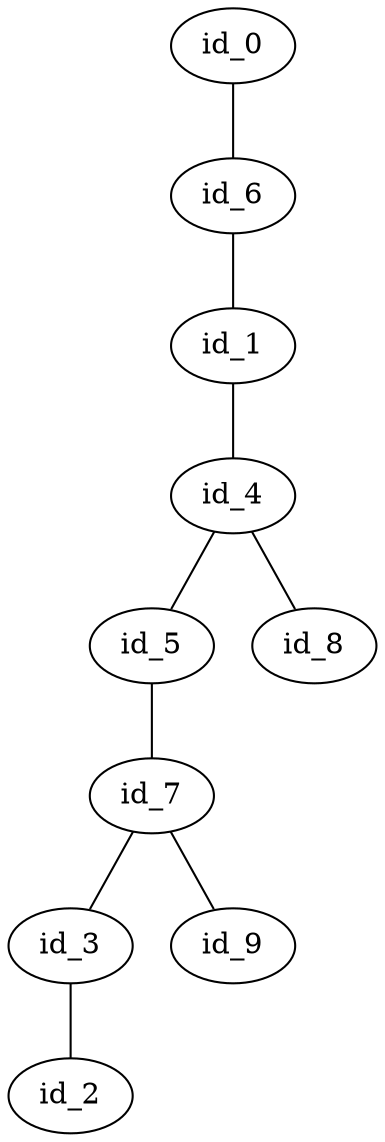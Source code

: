 graph GR{
id_0;
id_1;
id_2;
id_3;
id_4;
id_5;
id_6;
id_7;
id_8;
id_9;
id_6--id_1;
id_3--id_2;
id_7--id_3;
id_1--id_4;
id_4--id_5;
id_0--id_6;
id_5--id_7;
id_4--id_8;
id_7--id_9;
}